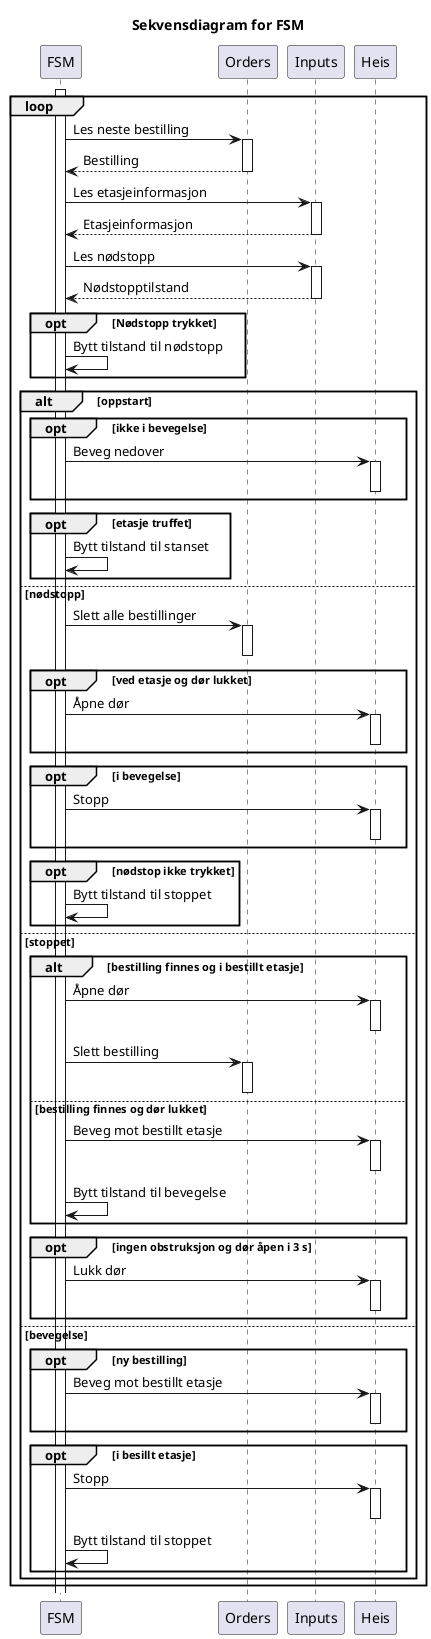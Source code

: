 @startuml fsm_sekvensdiagram
title "Sekvensdiagram for FSM"

activate FSM

loop
    FSM -> Orders: Les neste bestilling
    activate Orders
    FSM <-- Orders: Bestilling
    deactivate Orders

    FSM -> Inputs: Les etasjeinformasjon
    activate Inputs
    FSM <-- Inputs: Etasjeinformasjon
    deactivate Inputs

    FSM -> Inputs: Les nødstopp
    activate Inputs
    FSM <-- Inputs: Nødstopptilstand
    deactivate Inputs

    opt Nødstopp trykket
        FSM -> FSM: Bytt tilstand til nødstopp
    end

    alt oppstart

        opt ikke i bevegelse
            FSM -> Heis: Beveg nedover
            activate Heis
            deactivate Heis
        end

        opt etasje truffet
            FSM -> FSM: Bytt tilstand til stanset
        end
    else nødstopp

        FSM -> Orders: Slett alle bestillinger
        activate Orders
        deactivate Orders

        opt ved etasje og dør lukket
            FSM -> Heis: Åpne dør
            activate Heis
            deactivate Heis
        end
        
        opt i bevegelse
            FSM -> Heis: Stopp
            activate Heis
            deactivate Heis
        end
        
        opt nødstop ikke trykket
            FSM -> FSM: Bytt tilstand til stoppet
        end

    else stoppet

        alt bestilling finnes og i bestillt etasje
            FSM -> Heis: Åpne dør
            activate Heis
            deactivate Heis
            FSM -> Orders: Slett bestilling
            activate Orders
            deactivate Orders
        else bestilling finnes og dør lukket
            FSM -> Heis: Beveg mot bestillt etasje
            activate Heis
            deactivate Heis
            FSM -> FSM: Bytt tilstand til bevegelse
        end

        opt ingen obstruksjon og dør åpen i 3 s
            FSM -> Heis: Lukk dør 
            activate Heis
            deactivate Heis
        end

    else bevegelse

        opt ny bestilling
            FSM -> Heis: Beveg mot bestillt etasje
            activate Heis
            deactivate Heis
        end

        opt i besillt etasje
            FSM -> Heis: Stopp
            activate Heis
            deactivate Heis
            FSM -> FSM: Bytt tilstand til stoppet
        end

    end

end

@enduml